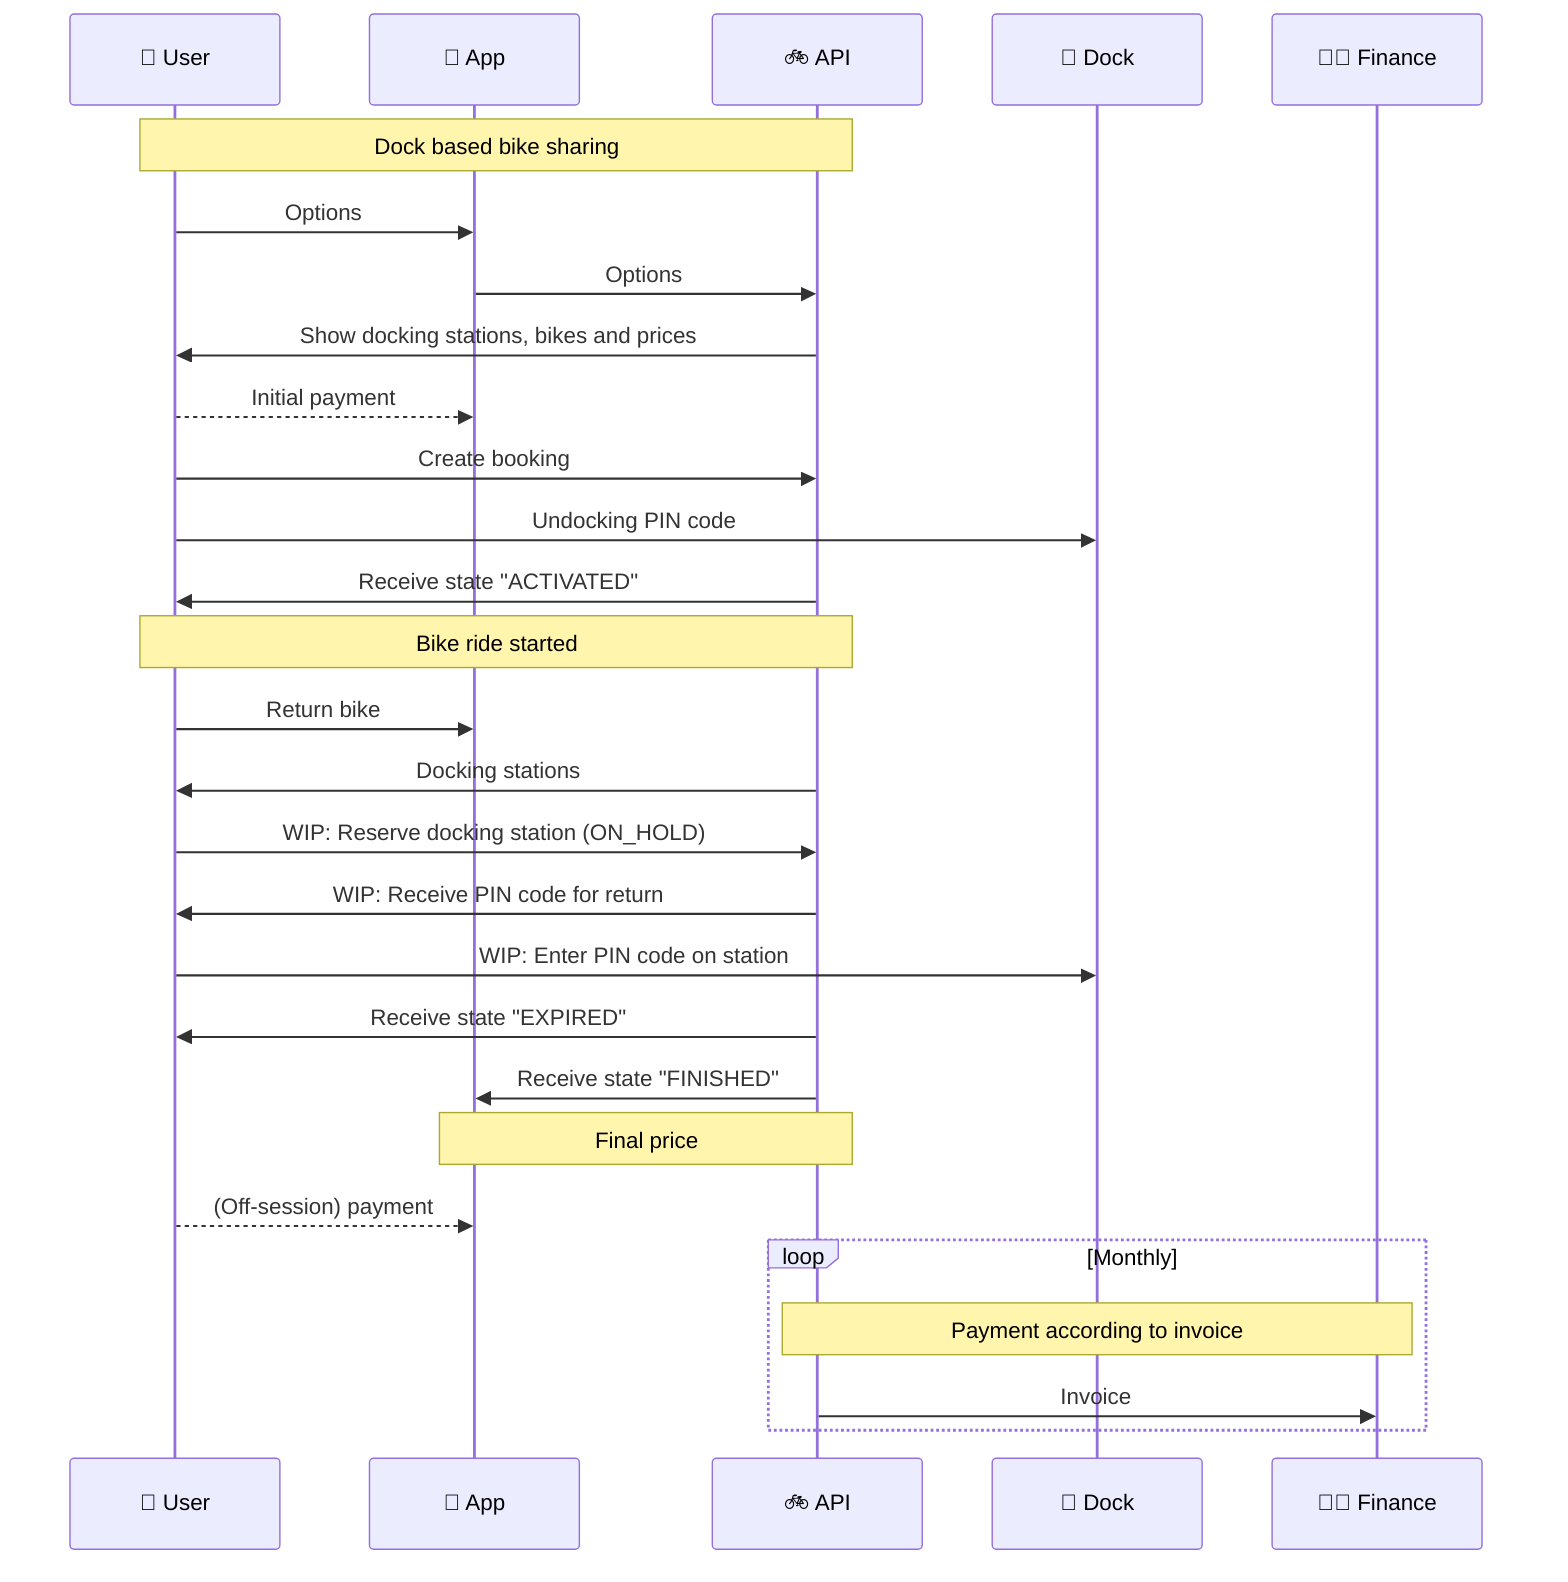 sequenceDiagram
  %% MermaidJS sequences for docked bike interaction
  %% Use https://mermaid-js.github.io/mermaid-live-editor/ to edit
  %% For docking and undocking a bike you need to provide a PIN code 
  participant User as 👤 User
  participant App as 📱 App
  participant TSP as 🚲 API
  participant Dock as 🚪 Dock
  participant Finance as 👩‍💼 Finance
  Note over User,TSP: Dock based bike sharing
  User->>App: Options
  App->>TSP: Options
  TSP->>User: Show docking stations, bikes and prices
  User-->>App: Initial payment
  User->>TSP: Create booking
  User->>Dock: Undocking PIN code
  TSP->>User: Receive state "ACTIVATED"
  Note over User,TSP: Bike ride started
  User->>App: Return bike
  TSP->>User: Docking stations
  User->>TSP: WIP: Reserve docking station (ON_HOLD)
  TSP->>User: WIP: Receive PIN code for return
  User->>Dock: WIP: Enter PIN code on station
  TSP->>User: Receive state "EXPIRED"
  TSP->>App: Receive state "FINISHED"
  Note over App,TSP: Final price
  User-->>App: (Off-session) payment
  loop Monthly
    Note over TSP,Finance: Payment according to invoice
    TSP->>Finance: Invoice 
  end